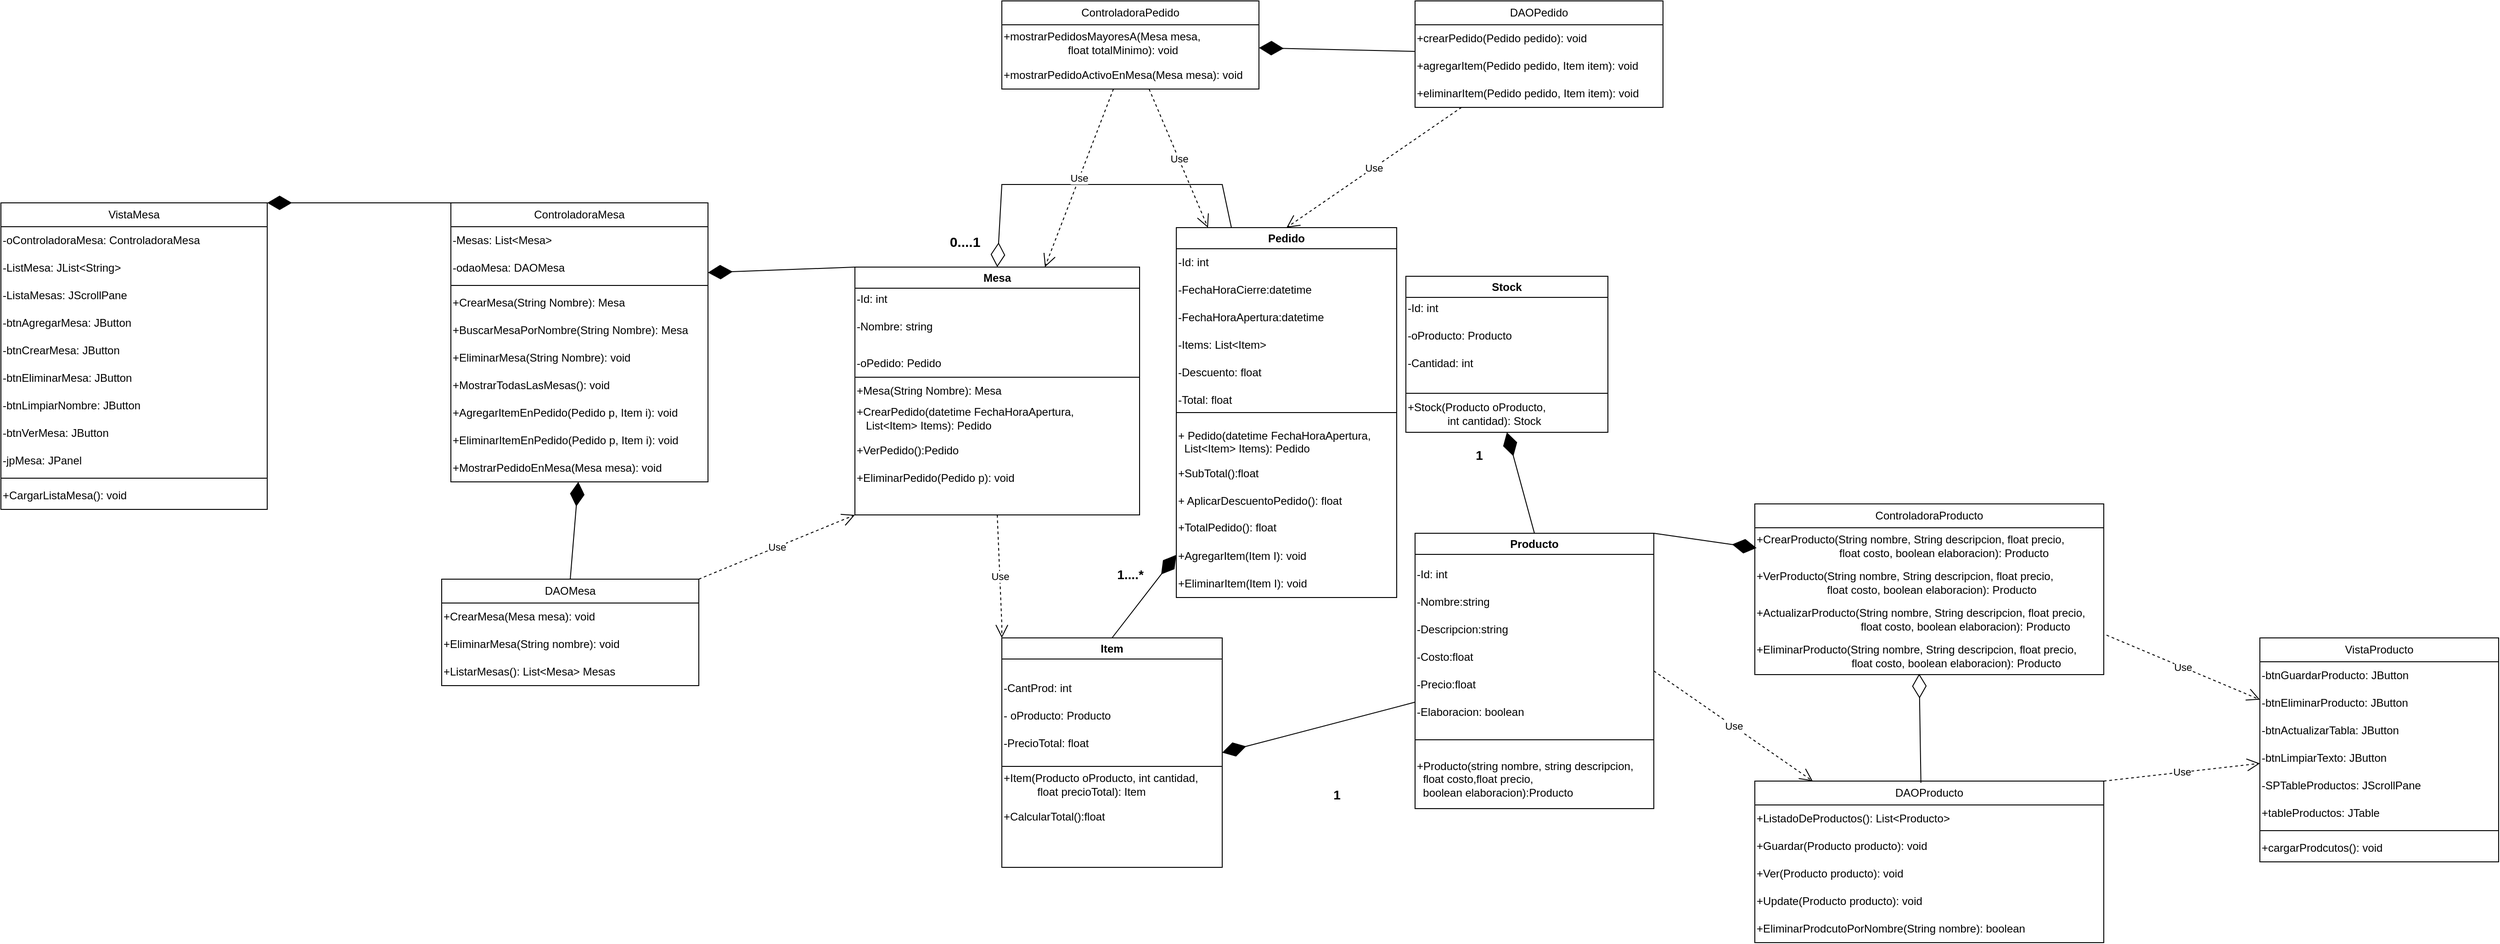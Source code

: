 <mxfile version="21.2.1" type="device">
  <diagram name="Página-1" id="ctV1LAYlhdu0PN3EPtzc">
    <mxGraphModel dx="2663" dy="598" grid="1" gridSize="10" guides="1" tooltips="1" connect="1" arrows="1" fold="1" page="1" pageScale="1" pageWidth="827" pageHeight="1169" math="0" shadow="0">
      <root>
        <mxCell id="0" />
        <mxCell id="1" parent="0" />
        <mxCell id="oHOC3U8sP_fkU0c64HHa-3" value="Mesa" style="swimlane;whiteSpace=wrap;html=1;" parent="1" vertex="1">
          <mxGeometry y="330" width="310" height="270" as="geometry" />
        </mxCell>
        <mxCell id="oHOC3U8sP_fkU0c64HHa-4" value="-Id: int" style="text;html=1;align=left;verticalAlign=middle;resizable=0;points=[];autosize=1;strokeColor=none;fillColor=none;" parent="oHOC3U8sP_fkU0c64HHa-3" vertex="1">
          <mxGeometry y="20" width="60" height="30" as="geometry" />
        </mxCell>
        <mxCell id="oHOC3U8sP_fkU0c64HHa-5" value="-oPedido: Pedido" style="text;html=1;align=left;verticalAlign=middle;resizable=0;points=[];autosize=1;strokeColor=none;fillColor=none;" parent="oHOC3U8sP_fkU0c64HHa-3" vertex="1">
          <mxGeometry y="90" width="120" height="30" as="geometry" />
        </mxCell>
        <mxCell id="oHOC3U8sP_fkU0c64HHa-7" value="+Mesa(String Nombre): Mesa" style="text;html=1;align=left;verticalAlign=middle;resizable=0;points=[];autosize=1;strokeColor=none;fillColor=none;" parent="oHOC3U8sP_fkU0c64HHa-3" vertex="1">
          <mxGeometry y="120" width="180" height="30" as="geometry" />
        </mxCell>
        <mxCell id="oHOC3U8sP_fkU0c64HHa-8" value="+VerPedido():Pedido" style="text;html=1;align=left;verticalAlign=middle;resizable=0;points=[];autosize=1;strokeColor=none;fillColor=none;" parent="oHOC3U8sP_fkU0c64HHa-3" vertex="1">
          <mxGeometry y="185" width="130" height="30" as="geometry" />
        </mxCell>
        <mxCell id="oHOC3U8sP_fkU0c64HHa-9" value="+EliminarPedido(Pedido p): void" style="text;html=1;align=left;verticalAlign=middle;resizable=0;points=[];autosize=1;strokeColor=none;fillColor=none;" parent="oHOC3U8sP_fkU0c64HHa-3" vertex="1">
          <mxGeometry y="215" width="200" height="30" as="geometry" />
        </mxCell>
        <mxCell id="oHOC3U8sP_fkU0c64HHa-6" value="" style="endArrow=none;html=1;rounded=0;" parent="oHOC3U8sP_fkU0c64HHa-3" edge="1">
          <mxGeometry width="50" height="50" relative="1" as="geometry">
            <mxPoint y="120" as="sourcePoint" />
            <mxPoint x="310" y="120" as="targetPoint" />
            <Array as="points">
              <mxPoint x="150" y="120" />
            </Array>
          </mxGeometry>
        </mxCell>
        <mxCell id="FvZ6tHAK_thW9XNJpyiw-1" value="-Nombre: string" style="text;html=1;align=left;verticalAlign=middle;resizable=0;points=[];autosize=1;strokeColor=none;fillColor=none;" parent="oHOC3U8sP_fkU0c64HHa-3" vertex="1">
          <mxGeometry y="50" width="110" height="30" as="geometry" />
        </mxCell>
        <mxCell id="4Y3CDv_m1vFDsEvj_Gw7-3" value="+CrearPedido(datetime FechaHoraApertura, &lt;br&gt;&lt;span style=&quot;white-space: pre;&quot;&gt; &lt;/span&gt;&lt;span style=&quot;white-space: pre;&quot;&gt; &lt;/span&gt;&lt;span style=&quot;white-space: pre;&quot;&gt; &lt;/span&gt;List&amp;lt;Item&amp;gt; Items): Pedido" style="text;html=1;align=left;verticalAlign=middle;resizable=0;points=[];autosize=1;strokeColor=none;fillColor=none;" parent="oHOC3U8sP_fkU0c64HHa-3" vertex="1">
          <mxGeometry y="145" width="260" height="40" as="geometry" />
        </mxCell>
        <mxCell id="oHOC3U8sP_fkU0c64HHa-11" value="Producto" style="swimlane;whiteSpace=wrap;html=1;verticalAlign=middle;" parent="1" vertex="1">
          <mxGeometry x="610" y="620" width="260" height="300" as="geometry" />
        </mxCell>
        <mxCell id="oHOC3U8sP_fkU0c64HHa-14" value="-Descripcion:string" style="text;html=1;align=left;verticalAlign=middle;resizable=0;points=[];autosize=1;strokeColor=none;fillColor=none;" parent="oHOC3U8sP_fkU0c64HHa-11" vertex="1">
          <mxGeometry y="90" width="120" height="30" as="geometry" />
        </mxCell>
        <mxCell id="oHOC3U8sP_fkU0c64HHa-15" value="-Costo:float" style="text;html=1;align=left;verticalAlign=middle;resizable=0;points=[];autosize=1;strokeColor=none;fillColor=none;" parent="oHOC3U8sP_fkU0c64HHa-11" vertex="1">
          <mxGeometry y="120" width="80" height="30" as="geometry" />
        </mxCell>
        <mxCell id="oHOC3U8sP_fkU0c64HHa-16" value="-Nombre:string" style="text;html=1;align=left;verticalAlign=middle;resizable=0;points=[];autosize=1;strokeColor=none;fillColor=none;" parent="oHOC3U8sP_fkU0c64HHa-11" vertex="1">
          <mxGeometry y="60" width="100" height="30" as="geometry" />
        </mxCell>
        <mxCell id="_PABGASE2RN9hqW6q4yv-1" value="-Id: int" style="text;html=1;align=left;verticalAlign=middle;resizable=0;points=[];autosize=1;strokeColor=none;fillColor=none;" parent="oHOC3U8sP_fkU0c64HHa-11" vertex="1">
          <mxGeometry y="30" width="60" height="30" as="geometry" />
        </mxCell>
        <mxCell id="LYaol5UPSi1GPMjdsya9-4" value="&lt;span style=&quot;&quot;&gt;-Precio:float&lt;/span&gt;" style="text;html=1;align=left;verticalAlign=middle;resizable=0;points=[];autosize=1;strokeColor=none;fillColor=none;" parent="oHOC3U8sP_fkU0c64HHa-11" vertex="1">
          <mxGeometry y="150" width="90" height="30" as="geometry" />
        </mxCell>
        <mxCell id="4Y3CDv_m1vFDsEvj_Gw7-6" value="+Producto(string nombre, string descripcion, &lt;br&gt;&lt;span style=&quot;white-space: pre;&quot;&gt; &lt;/span&gt;&lt;span style=&quot;white-space: pre;&quot;&gt; &lt;/span&gt;float costo,float precio, &lt;br&gt;&amp;nbsp; boolean elaboracion):Producto" style="text;html=1;align=left;verticalAlign=top;resizable=0;points=[];autosize=1;strokeColor=none;fillColor=none;" parent="oHOC3U8sP_fkU0c64HHa-11" vertex="1">
          <mxGeometry y="240" width="260" height="60" as="geometry" />
        </mxCell>
        <mxCell id="2_CiGt6fjQhqevDYTQbK-2" value="&lt;div style=&quot;&quot;&gt;&lt;span style=&quot;background-color: initial;&quot;&gt;-Elaboracion: boolean&lt;/span&gt;&lt;/div&gt;" style="text;html=1;align=left;verticalAlign=middle;resizable=0;points=[];autosize=1;strokeColor=none;fillColor=none;" parent="oHOC3U8sP_fkU0c64HHa-11" vertex="1">
          <mxGeometry y="180" width="140" height="30" as="geometry" />
        </mxCell>
        <mxCell id="oHOC3U8sP_fkU0c64HHa-17" value="Pedido" style="swimlane;whiteSpace=wrap;html=1;" parent="1" vertex="1">
          <mxGeometry x="350" y="287" width="240" height="403" as="geometry" />
        </mxCell>
        <mxCell id="_PABGASE2RN9hqW6q4yv-2" value="-Id: int" style="text;html=1;align=left;verticalAlign=middle;resizable=0;points=[];autosize=1;strokeColor=none;fillColor=none;" parent="oHOC3U8sP_fkU0c64HHa-17" vertex="1">
          <mxGeometry y="23" width="60" height="30" as="geometry" />
        </mxCell>
        <mxCell id="LYaol5UPSi1GPMjdsya9-3" value="-FechaHoraApertura:datetime" style="text;html=1;align=left;verticalAlign=middle;resizable=0;points=[];autosize=1;strokeColor=none;fillColor=none;" parent="oHOC3U8sP_fkU0c64HHa-17" vertex="1">
          <mxGeometry y="83" width="180" height="30" as="geometry" />
        </mxCell>
        <mxCell id="LYaol5UPSi1GPMjdsya9-1" value="-Items: List&amp;lt;Item&amp;gt;" style="text;html=1;align=left;verticalAlign=middle;resizable=0;points=[];autosize=1;strokeColor=none;fillColor=none;" parent="oHOC3U8sP_fkU0c64HHa-17" vertex="1">
          <mxGeometry y="113" width="120" height="30" as="geometry" />
        </mxCell>
        <mxCell id="LYaol5UPSi1GPMjdsya9-2" value="-FechaHoraCierre:datetime" style="text;html=1;align=left;verticalAlign=middle;resizable=0;points=[];autosize=1;strokeColor=none;fillColor=none;" parent="oHOC3U8sP_fkU0c64HHa-17" vertex="1">
          <mxGeometry y="53" width="170" height="30" as="geometry" />
        </mxCell>
        <mxCell id="HqcyrPUHrJbBFAdNSH51-3" value="+ Pedido(datetime FechaHoraApertura, &lt;br&gt;&lt;span style=&quot;white-space: pre;&quot;&gt; &lt;/span&gt;&lt;span style=&quot;white-space: pre;&quot;&gt; &lt;/span&gt;List&amp;lt;Item&amp;gt; Items): Pedido" style="text;html=1;align=left;verticalAlign=top;resizable=0;points=[];autosize=1;strokeColor=none;fillColor=none;fontSize=12;" parent="oHOC3U8sP_fkU0c64HHa-17" vertex="1">
          <mxGeometry y="213" width="230" height="40" as="geometry" />
        </mxCell>
        <mxCell id="Pw-9JXFJJcMBxFDy0IEr-1" value="-Descuento: float" style="text;html=1;align=left;verticalAlign=middle;resizable=0;points=[];autosize=1;strokeColor=none;fillColor=none;" parent="oHOC3U8sP_fkU0c64HHa-17" vertex="1">
          <mxGeometry y="143" width="110" height="30" as="geometry" />
        </mxCell>
        <mxCell id="4Y3CDv_m1vFDsEvj_Gw7-4" value="+TotalPedido(): float" style="text;html=1;align=left;verticalAlign=top;resizable=0;points=[];autosize=1;strokeColor=none;fillColor=none;" parent="oHOC3U8sP_fkU0c64HHa-17" vertex="1">
          <mxGeometry y="313" width="130" height="30" as="geometry" />
        </mxCell>
        <mxCell id="ij5hbpOEbosP60ZIspyZ-2" value="+SubTotal():float" style="text;html=1;align=left;verticalAlign=middle;resizable=0;points=[];autosize=1;strokeColor=none;fillColor=none;" vertex="1" parent="oHOC3U8sP_fkU0c64HHa-17">
          <mxGeometry y="253" width="110" height="30" as="geometry" />
        </mxCell>
        <mxCell id="ij5hbpOEbosP60ZIspyZ-3" value="+ AplicarDescuentoPedido(): float" style="text;html=1;align=left;verticalAlign=middle;resizable=0;points=[];autosize=1;strokeColor=none;fillColor=none;" vertex="1" parent="oHOC3U8sP_fkU0c64HHa-17">
          <mxGeometry y="282.5" width="200" height="30" as="geometry" />
        </mxCell>
        <mxCell id="ij5hbpOEbosP60ZIspyZ-4" value="+AgregarItem(Item I): void" style="text;html=1;align=left;verticalAlign=middle;resizable=0;points=[];autosize=1;strokeColor=none;fillColor=none;" vertex="1" parent="oHOC3U8sP_fkU0c64HHa-17">
          <mxGeometry y="343" width="160" height="30" as="geometry" />
        </mxCell>
        <mxCell id="ij5hbpOEbosP60ZIspyZ-5" value="+EliminarItem(Item I): void" style="text;html=1;align=left;verticalAlign=middle;resizable=0;points=[];autosize=1;strokeColor=none;fillColor=none;" vertex="1" parent="oHOC3U8sP_fkU0c64HHa-17">
          <mxGeometry y="373" width="160" height="30" as="geometry" />
        </mxCell>
        <mxCell id="ij5hbpOEbosP60ZIspyZ-23" value="-Total: float" style="text;html=1;align=left;verticalAlign=middle;resizable=0;points=[];autosize=1;strokeColor=none;fillColor=none;" vertex="1" parent="oHOC3U8sP_fkU0c64HHa-17">
          <mxGeometry y="173" width="80" height="30" as="geometry" />
        </mxCell>
        <mxCell id="oHOC3U8sP_fkU0c64HHa-22" value="Item" style="swimlane;whiteSpace=wrap;html=1;" parent="1" vertex="1">
          <mxGeometry x="160" y="734" width="240" height="250" as="geometry" />
        </mxCell>
        <mxCell id="oHOC3U8sP_fkU0c64HHa-23" value="-CantProd: int" style="text;html=1;align=left;verticalAlign=middle;resizable=0;points=[];autosize=1;strokeColor=none;fillColor=none;" parent="oHOC3U8sP_fkU0c64HHa-22" vertex="1">
          <mxGeometry y="40" width="100" height="30" as="geometry" />
        </mxCell>
        <mxCell id="CjFrfMzpDhLYkTtsZXYT-4" value="- oProducto: Producto" style="text;html=1;align=left;verticalAlign=middle;resizable=0;points=[];autosize=1;strokeColor=none;fillColor=none;" parent="oHOC3U8sP_fkU0c64HHa-22" vertex="1">
          <mxGeometry y="70" width="140" height="30" as="geometry" />
        </mxCell>
        <mxCell id="5GkfRn2mjFqrJ6OnAtMZ-6" value="-PrecioTotal: float" style="text;html=1;align=left;verticalAlign=middle;resizable=0;points=[];autosize=1;strokeColor=none;fillColor=none;" parent="oHOC3U8sP_fkU0c64HHa-22" vertex="1">
          <mxGeometry y="100" width="120" height="30" as="geometry" />
        </mxCell>
        <mxCell id="q3gMhQuaR9Cj_d_Av8YK-5" value="+CalcularTotal():float" style="text;html=1;align=left;verticalAlign=middle;resizable=0;points=[];autosize=1;strokeColor=none;fillColor=none;" parent="oHOC3U8sP_fkU0c64HHa-22" vertex="1">
          <mxGeometry y="180" width="130" height="30" as="geometry" />
        </mxCell>
        <mxCell id="q3gMhQuaR9Cj_d_Av8YK-4" value="" style="endArrow=none;html=1;rounded=0;" parent="oHOC3U8sP_fkU0c64HHa-22" edge="1">
          <mxGeometry width="50" height="50" relative="1" as="geometry">
            <mxPoint y="140" as="sourcePoint" />
            <mxPoint x="240" y="140" as="targetPoint" />
          </mxGeometry>
        </mxCell>
        <mxCell id="CYNIWQkQmnMh4SB6NplH-1" value="+Item(Producto oProducto, int cantidad, &lt;br&gt;&amp;nbsp; &amp;nbsp; &amp;nbsp; &amp;nbsp; &amp;nbsp; &amp;nbsp;float precioTotal): Item" style="text;html=1;align=left;verticalAlign=middle;resizable=0;points=[];autosize=1;strokeColor=none;fillColor=none;" parent="oHOC3U8sP_fkU0c64HHa-22" vertex="1">
          <mxGeometry y="140" width="240" height="40" as="geometry" />
        </mxCell>
        <mxCell id="oHOC3U8sP_fkU0c64HHa-26" value="" style="endArrow=diamondThin;endFill=1;endSize=24;html=1;rounded=0;entryX=1;entryY=0.5;entryDx=0;entryDy=0;" parent="1" source="oHOC3U8sP_fkU0c64HHa-11" target="oHOC3U8sP_fkU0c64HHa-22" edge="1">
          <mxGeometry width="160" relative="1" as="geometry">
            <mxPoint x="590" y="880" as="sourcePoint" />
            <mxPoint x="640" y="750" as="targetPoint" />
            <Array as="points" />
          </mxGeometry>
        </mxCell>
        <mxCell id="oHOC3U8sP_fkU0c64HHa-27" value="" style="endArrow=diamondThin;endFill=1;endSize=24;html=1;rounded=0;exitX=0.5;exitY=0;exitDx=0;exitDy=0;" parent="1" source="oHOC3U8sP_fkU0c64HHa-22" target="oHOC3U8sP_fkU0c64HHa-17" edge="1">
          <mxGeometry width="160" relative="1" as="geometry">
            <mxPoint x="340" y="610" as="sourcePoint" />
            <mxPoint x="470" y="630" as="targetPoint" />
          </mxGeometry>
        </mxCell>
        <mxCell id="CjFrfMzpDhLYkTtsZXYT-5" value="1....*" style="text;html=1;strokeColor=none;fillColor=none;align=center;verticalAlign=middle;whiteSpace=wrap;rounded=0;fontStyle=1;fontSize=14;" parent="1" vertex="1">
          <mxGeometry x="270" y="650" width="60" height="30" as="geometry" />
        </mxCell>
        <mxCell id="CjFrfMzpDhLYkTtsZXYT-6" value="&lt;b&gt;&lt;font style=&quot;font-size: 14px;&quot;&gt;1&lt;/font&gt;&lt;/b&gt;" style="text;html=1;strokeColor=none;fillColor=none;align=center;verticalAlign=middle;whiteSpace=wrap;rounded=0;" parent="1" vertex="1">
          <mxGeometry x="510" y="890" width="30" height="30" as="geometry" />
        </mxCell>
        <mxCell id="CjFrfMzpDhLYkTtsZXYT-7" value="&lt;font size=&quot;1&quot;&gt;&lt;b style=&quot;font-size: 15px;&quot;&gt;0....1&lt;/b&gt;&lt;/font&gt;" style="text;html=1;strokeColor=none;fillColor=none;align=center;verticalAlign=middle;whiteSpace=wrap;rounded=0;" parent="1" vertex="1">
          <mxGeometry x="90" y="287" width="60" height="30" as="geometry" />
        </mxCell>
        <mxCell id="oE-7fO8j5I8riuiFE3s_-2" value="" style="endArrow=diamondThin;endFill=0;endSize=24;html=1;rounded=0;exitX=0.25;exitY=0;exitDx=0;exitDy=0;entryX=0.5;entryY=0;entryDx=0;entryDy=0;" parent="1" source="oHOC3U8sP_fkU0c64HHa-17" target="oHOC3U8sP_fkU0c64HHa-3" edge="1">
          <mxGeometry width="160" relative="1" as="geometry">
            <mxPoint x="40" y="280" as="sourcePoint" />
            <mxPoint x="200" y="280" as="targetPoint" />
            <Array as="points">
              <mxPoint x="400" y="240" />
              <mxPoint x="350" y="240" />
              <mxPoint x="160" y="240" />
            </Array>
          </mxGeometry>
        </mxCell>
        <mxCell id="HqcyrPUHrJbBFAdNSH51-4" style="edgeStyle=none;curved=1;rounded=0;orthogonalLoop=1;jettySize=auto;html=1;exitX=0.5;exitY=1;exitDx=0;exitDy=0;fontSize=12;startSize=8;endSize=8;" parent="1" source="CjFrfMzpDhLYkTtsZXYT-5" target="CjFrfMzpDhLYkTtsZXYT-5" edge="1">
          <mxGeometry relative="1" as="geometry" />
        </mxCell>
        <mxCell id="5GkfRn2mjFqrJ6OnAtMZ-1" value="Stock" style="swimlane;whiteSpace=wrap;html=1;" parent="1" vertex="1">
          <mxGeometry x="600" y="340" width="220" height="170" as="geometry" />
        </mxCell>
        <mxCell id="5GkfRn2mjFqrJ6OnAtMZ-2" value="-oProducto: Producto" style="text;html=1;align=left;verticalAlign=middle;resizable=0;points=[];autosize=1;strokeColor=none;fillColor=none;" parent="5GkfRn2mjFqrJ6OnAtMZ-1" vertex="1">
          <mxGeometry y="50" width="140" height="30" as="geometry" />
        </mxCell>
        <mxCell id="5GkfRn2mjFqrJ6OnAtMZ-7" value="-Id: int" style="text;html=1;align=left;verticalAlign=middle;resizable=0;points=[];autosize=1;strokeColor=none;fillColor=none;" parent="5GkfRn2mjFqrJ6OnAtMZ-1" vertex="1">
          <mxGeometry y="20" width="60" height="30" as="geometry" />
        </mxCell>
        <mxCell id="4Y3CDv_m1vFDsEvj_Gw7-1" value="-Cantidad: int" style="text;html=1;align=left;verticalAlign=middle;resizable=0;points=[];autosize=1;strokeColor=none;fillColor=none;" parent="5GkfRn2mjFqrJ6OnAtMZ-1" vertex="1">
          <mxGeometry y="80" width="90" height="30" as="geometry" />
        </mxCell>
        <mxCell id="q3gMhQuaR9Cj_d_Av8YK-8" value="+Stock(Producto oProducto, &lt;br&gt;&amp;nbsp; &amp;nbsp; &amp;nbsp; &amp;nbsp; &amp;nbsp; &amp;nbsp; &amp;nbsp;int cantidad): Stock" style="text;html=1;align=left;verticalAlign=middle;resizable=0;points=[];autosize=1;strokeColor=none;fillColor=none;" parent="5GkfRn2mjFqrJ6OnAtMZ-1" vertex="1">
          <mxGeometry y="130" width="170" height="40" as="geometry" />
        </mxCell>
        <mxCell id="5GkfRn2mjFqrJ6OnAtMZ-3" value="" style="endArrow=diamondThin;endFill=1;endSize=24;html=1;rounded=0;exitX=0.5;exitY=0;exitDx=0;exitDy=0;entryX=0.5;entryY=1;entryDx=0;entryDy=0;" parent="1" source="oHOC3U8sP_fkU0c64HHa-11" target="5GkfRn2mjFqrJ6OnAtMZ-1" edge="1">
          <mxGeometry width="160" relative="1" as="geometry">
            <mxPoint x="691" y="459" as="sourcePoint" />
            <mxPoint x="690" y="360" as="targetPoint" />
          </mxGeometry>
        </mxCell>
        <mxCell id="5GkfRn2mjFqrJ6OnAtMZ-4" value="1" style="text;html=1;strokeColor=none;fillColor=none;align=center;verticalAlign=middle;whiteSpace=wrap;rounded=0;fontStyle=1;fontSize=14;" parent="1" vertex="1">
          <mxGeometry x="650" y="520" width="60" height="30" as="geometry" />
        </mxCell>
        <mxCell id="q3gMhQuaR9Cj_d_Av8YK-6" value="Use" style="endArrow=open;endSize=12;dashed=1;html=1;rounded=0;exitX=0.5;exitY=1;exitDx=0;exitDy=0;entryX=0;entryY=0;entryDx=0;entryDy=0;" parent="1" source="oHOC3U8sP_fkU0c64HHa-3" target="oHOC3U8sP_fkU0c64HHa-22" edge="1">
          <mxGeometry width="160" relative="1" as="geometry">
            <mxPoint x="120" y="770" as="sourcePoint" />
            <mxPoint x="370" y="720" as="targetPoint" />
            <Array as="points">
              <mxPoint x="160" y="720" />
            </Array>
          </mxGeometry>
        </mxCell>
        <mxCell id="q3gMhQuaR9Cj_d_Av8YK-7" value="" style="endArrow=none;html=1;rounded=0;entryX=1;entryY=0.75;entryDx=0;entryDy=0;exitX=0;exitY=0.75;exitDx=0;exitDy=0;" parent="1" source="5GkfRn2mjFqrJ6OnAtMZ-1" target="5GkfRn2mjFqrJ6OnAtMZ-1" edge="1">
          <mxGeometry width="50" height="50" relative="1" as="geometry">
            <mxPoint x="780" y="350" as="sourcePoint" />
            <mxPoint x="1030" y="350" as="targetPoint" />
          </mxGeometry>
        </mxCell>
        <mxCell id="oHOC3U8sP_fkU0c64HHa-19" value="" style="endArrow=none;html=1;rounded=0;exitX=0;exitY=0.5;exitDx=0;exitDy=0;entryX=1;entryY=0.5;entryDx=0;entryDy=0;" parent="1" edge="1" target="oHOC3U8sP_fkU0c64HHa-17" source="oHOC3U8sP_fkU0c64HHa-17">
          <mxGeometry width="50" height="50" relative="1" as="geometry">
            <mxPoint x="350" y="470" as="sourcePoint" />
            <mxPoint x="590" y="470" as="targetPoint" />
          </mxGeometry>
        </mxCell>
        <mxCell id="4Y3CDv_m1vFDsEvj_Gw7-5" value="" style="endArrow=none;html=1;rounded=0;exitX=0;exitY=0.75;exitDx=0;exitDy=0;entryX=1;entryY=0.75;entryDx=0;entryDy=0;" parent="1" source="oHOC3U8sP_fkU0c64HHa-11" target="oHOC3U8sP_fkU0c64HHa-11" edge="1">
          <mxGeometry width="50" height="50" relative="1" as="geometry">
            <mxPoint x="580" y="820" as="sourcePoint" />
            <mxPoint x="810" y="802" as="targetPoint" />
          </mxGeometry>
        </mxCell>
        <mxCell id="CYNIWQkQmnMh4SB6NplH-3" value="ControladoraProducto" style="swimlane;fontStyle=0;childLayout=stackLayout;horizontal=1;startSize=26;fillColor=none;horizontalStack=0;resizeParent=1;resizeParentMax=0;resizeLast=0;collapsible=1;marginBottom=0;whiteSpace=wrap;html=1;" parent="1" vertex="1">
          <mxGeometry x="980" y="588" width="380" height="186" as="geometry">
            <mxRectangle x="1040" y="555" width="160" height="30" as="alternateBounds" />
          </mxGeometry>
        </mxCell>
        <mxCell id="CYNIWQkQmnMh4SB6NplH-7" value="+CrearProducto(String nombre, String descripcion, float precio, &lt;br&gt;&amp;nbsp; &amp;nbsp; &amp;nbsp; &amp;nbsp; &amp;nbsp; &amp;nbsp; &amp;nbsp; &amp;nbsp; &amp;nbsp; &amp;nbsp; &amp;nbsp; &amp;nbsp; &amp;nbsp; &amp;nbsp;float costo, boolean elaboracion): Producto" style="text;html=1;align=left;verticalAlign=middle;resizable=0;points=[];autosize=1;strokeColor=none;fillColor=none;" parent="CYNIWQkQmnMh4SB6NplH-3" vertex="1">
          <mxGeometry y="26" width="380" height="40" as="geometry" />
        </mxCell>
        <mxCell id="CYNIWQkQmnMh4SB6NplH-12" value="+VerProducto(String nombre, String descripcion, float precio, &lt;br&gt;&amp;nbsp; &amp;nbsp; &amp;nbsp; &amp;nbsp; &amp;nbsp; &amp;nbsp; &amp;nbsp; &amp;nbsp; &amp;nbsp; &amp;nbsp; &amp;nbsp; &amp;nbsp;float costo, boolean elaboracion): Producto" style="text;html=1;align=left;verticalAlign=middle;resizable=0;points=[];autosize=1;strokeColor=none;fillColor=none;" parent="CYNIWQkQmnMh4SB6NplH-3" vertex="1">
          <mxGeometry y="66" width="380" height="40" as="geometry" />
        </mxCell>
        <mxCell id="CYNIWQkQmnMh4SB6NplH-13" value="+ActualizarProducto(String nombre, String descripcion, float precio, &lt;br&gt;&amp;nbsp; &amp;nbsp; &amp;nbsp; &amp;nbsp; &amp;nbsp; &amp;nbsp; &amp;nbsp; &amp;nbsp; &amp;nbsp; &amp;nbsp; &amp;nbsp; &amp;nbsp; &amp;nbsp; &amp;nbsp; &amp;nbsp; &amp;nbsp; &amp;nbsp; float costo, boolean elaboracion): Producto" style="text;html=1;align=left;verticalAlign=middle;resizable=0;points=[];autosize=1;strokeColor=none;fillColor=none;" parent="CYNIWQkQmnMh4SB6NplH-3" vertex="1">
          <mxGeometry y="106" width="380" height="40" as="geometry" />
        </mxCell>
        <mxCell id="CYNIWQkQmnMh4SB6NplH-8" value="+EliminarProducto(String nombre, String descripcion, float precio, &lt;br&gt;&amp;nbsp; &amp;nbsp; &amp;nbsp; &amp;nbsp; &amp;nbsp; &amp;nbsp; &amp;nbsp; &amp;nbsp; &amp;nbsp; &amp;nbsp; &amp;nbsp; &amp;nbsp; &amp;nbsp; &amp;nbsp; &amp;nbsp; &amp;nbsp;float costo, boolean elaboracion): Producto" style="text;html=1;align=left;verticalAlign=middle;resizable=0;points=[];autosize=1;strokeColor=none;fillColor=none;" parent="CYNIWQkQmnMh4SB6NplH-3" vertex="1">
          <mxGeometry y="146" width="380" height="40" as="geometry" />
        </mxCell>
        <mxCell id="CYNIWQkQmnMh4SB6NplH-14" value="Use" style="endArrow=open;endSize=12;dashed=1;html=1;rounded=0;exitX=1;exitY=0.5;exitDx=0;exitDy=0;" parent="1" source="oHOC3U8sP_fkU0c64HHa-11" target="CYNIWQkQmnMh4SB6NplH-15" edge="1">
          <mxGeometry width="160" relative="1" as="geometry">
            <mxPoint x="900" y="840" as="sourcePoint" />
            <mxPoint x="920" y="840" as="targetPoint" />
          </mxGeometry>
        </mxCell>
        <mxCell id="CYNIWQkQmnMh4SB6NplH-15" value="DAOProducto" style="swimlane;fontStyle=0;childLayout=stackLayout;horizontal=1;startSize=26;fillColor=none;horizontalStack=0;resizeParent=1;resizeParentMax=0;resizeLast=0;collapsible=1;marginBottom=0;whiteSpace=wrap;html=1;" parent="1" vertex="1">
          <mxGeometry x="980" y="890" width="380" height="176" as="geometry" />
        </mxCell>
        <mxCell id="CYNIWQkQmnMh4SB6NplH-23" value="+ListadoDeProductos(): List&amp;lt;Producto&amp;gt;" style="text;html=1;align=left;verticalAlign=middle;resizable=0;points=[];autosize=1;strokeColor=none;fillColor=none;" parent="CYNIWQkQmnMh4SB6NplH-15" vertex="1">
          <mxGeometry y="26" width="380" height="30" as="geometry" />
        </mxCell>
        <mxCell id="CYNIWQkQmnMh4SB6NplH-22" value="+Guardar(Producto producto): void" style="text;html=1;align=left;verticalAlign=middle;resizable=0;points=[];autosize=1;strokeColor=none;fillColor=none;" parent="CYNIWQkQmnMh4SB6NplH-15" vertex="1">
          <mxGeometry y="56" width="380" height="30" as="geometry" />
        </mxCell>
        <mxCell id="CYNIWQkQmnMh4SB6NplH-21" value="+Ver(Producto producto): void" style="text;html=1;align=left;verticalAlign=middle;resizable=0;points=[];autosize=1;strokeColor=none;fillColor=none;" parent="CYNIWQkQmnMh4SB6NplH-15" vertex="1">
          <mxGeometry y="86" width="380" height="30" as="geometry" />
        </mxCell>
        <mxCell id="CYNIWQkQmnMh4SB6NplH-20" value="+Update(Producto producto): void" style="text;html=1;align=left;verticalAlign=middle;resizable=0;points=[];autosize=1;strokeColor=none;fillColor=none;" parent="CYNIWQkQmnMh4SB6NplH-15" vertex="1">
          <mxGeometry y="116" width="380" height="30" as="geometry" />
        </mxCell>
        <mxCell id="CYNIWQkQmnMh4SB6NplH-19" value="+EliminarProdcutoPorNombre(String nombre): boolean" style="text;html=1;align=left;verticalAlign=middle;resizable=0;points=[];autosize=1;strokeColor=none;fillColor=none;" parent="CYNIWQkQmnMh4SB6NplH-15" vertex="1">
          <mxGeometry y="146" width="380" height="30" as="geometry" />
        </mxCell>
        <mxCell id="CYNIWQkQmnMh4SB6NplH-24" value="" style="endArrow=diamondThin;endFill=0;endSize=24;html=1;rounded=0;entryX=0.471;entryY=0.975;entryDx=0;entryDy=0;entryPerimeter=0;exitX=0.476;exitY=0.011;exitDx=0;exitDy=0;exitPerimeter=0;" parent="1" source="CYNIWQkQmnMh4SB6NplH-15" target="CYNIWQkQmnMh4SB6NplH-8" edge="1">
          <mxGeometry width="160" relative="1" as="geometry">
            <mxPoint x="1020" y="820" as="sourcePoint" />
            <mxPoint x="1180" y="820" as="targetPoint" />
          </mxGeometry>
        </mxCell>
        <mxCell id="CYNIWQkQmnMh4SB6NplH-25" value="Use" style="endArrow=open;endSize=12;dashed=1;html=1;rounded=0;exitX=1.008;exitY=-0.075;exitDx=0;exitDy=0;exitPerimeter=0;" parent="1" source="CYNIWQkQmnMh4SB6NplH-8" target="CYNIWQkQmnMh4SB6NplH-26" edge="1">
          <mxGeometry width="160" relative="1" as="geometry">
            <mxPoint x="1440" y="750" as="sourcePoint" />
            <mxPoint x="1560" y="820" as="targetPoint" />
            <Array as="points" />
          </mxGeometry>
        </mxCell>
        <mxCell id="CYNIWQkQmnMh4SB6NplH-26" value="VistaProducto" style="swimlane;fontStyle=0;childLayout=stackLayout;horizontal=1;startSize=26;fillColor=none;horizontalStack=0;resizeParent=1;resizeParentMax=0;resizeLast=0;collapsible=1;marginBottom=0;whiteSpace=wrap;html=1;" parent="1" vertex="1">
          <mxGeometry x="1530" y="734" width="260" height="244" as="geometry" />
        </mxCell>
        <mxCell id="CYNIWQkQmnMh4SB6NplH-36" value="-btnGuardarProducto: JButton" style="text;html=1;align=left;verticalAlign=middle;resizable=0;points=[];autosize=1;strokeColor=none;fillColor=none;" parent="CYNIWQkQmnMh4SB6NplH-26" vertex="1">
          <mxGeometry y="26" width="260" height="30" as="geometry" />
        </mxCell>
        <mxCell id="CYNIWQkQmnMh4SB6NplH-34" value="-btnEliminarProducto: JButton" style="text;html=1;align=left;verticalAlign=middle;resizable=0;points=[];autosize=1;strokeColor=none;fillColor=none;" parent="CYNIWQkQmnMh4SB6NplH-26" vertex="1">
          <mxGeometry y="56" width="260" height="30" as="geometry" />
        </mxCell>
        <mxCell id="CYNIWQkQmnMh4SB6NplH-33" value="-btnActualizarTabla: JButton" style="text;html=1;align=left;verticalAlign=middle;resizable=0;points=[];autosize=1;strokeColor=none;fillColor=none;" parent="CYNIWQkQmnMh4SB6NplH-26" vertex="1">
          <mxGeometry y="86" width="260" height="30" as="geometry" />
        </mxCell>
        <mxCell id="CYNIWQkQmnMh4SB6NplH-37" value="-btnLimpiarTexto: JButton" style="text;html=1;align=left;verticalAlign=middle;resizable=0;points=[];autosize=1;strokeColor=none;fillColor=none;" parent="CYNIWQkQmnMh4SB6NplH-26" vertex="1">
          <mxGeometry y="116" width="260" height="30" as="geometry" />
        </mxCell>
        <mxCell id="CYNIWQkQmnMh4SB6NplH-38" value="-SPTableProductos: JScrollPane" style="text;html=1;align=left;verticalAlign=middle;resizable=0;points=[];autosize=1;strokeColor=none;fillColor=none;" parent="CYNIWQkQmnMh4SB6NplH-26" vertex="1">
          <mxGeometry y="146" width="260" height="30" as="geometry" />
        </mxCell>
        <mxCell id="CYNIWQkQmnMh4SB6NplH-39" value="+tableProductos: JTable" style="text;html=1;align=left;verticalAlign=middle;resizable=0;points=[];autosize=1;strokeColor=none;fillColor=none;" parent="CYNIWQkQmnMh4SB6NplH-26" vertex="1">
          <mxGeometry y="176" width="260" height="30" as="geometry" />
        </mxCell>
        <mxCell id="CYNIWQkQmnMh4SB6NplH-41" value="" style="line;strokeWidth=1;fillColor=none;align=left;verticalAlign=middle;spacingTop=-1;spacingLeft=3;spacingRight=3;rotatable=0;labelPosition=right;points=[];portConstraint=eastwest;strokeColor=inherit;" parent="CYNIWQkQmnMh4SB6NplH-26" vertex="1">
          <mxGeometry y="206" width="260" height="8" as="geometry" />
        </mxCell>
        <mxCell id="CYNIWQkQmnMh4SB6NplH-40" value="+cargarProdcutos(): void" style="text;html=1;align=left;verticalAlign=middle;resizable=0;points=[];autosize=1;strokeColor=none;fillColor=none;" parent="CYNIWQkQmnMh4SB6NplH-26" vertex="1">
          <mxGeometry y="214" width="260" height="30" as="geometry" />
        </mxCell>
        <mxCell id="CYNIWQkQmnMh4SB6NplH-30" value="Use" style="endArrow=open;endSize=12;dashed=1;html=1;rounded=0;exitX=1;exitY=0;exitDx=0;exitDy=0;" parent="1" source="CYNIWQkQmnMh4SB6NplH-15" target="CYNIWQkQmnMh4SB6NplH-26" edge="1">
          <mxGeometry width="160" relative="1" as="geometry">
            <mxPoint x="1360" y="821" as="sourcePoint" />
            <mxPoint x="1580" y="845" as="targetPoint" />
            <Array as="points" />
          </mxGeometry>
        </mxCell>
        <mxCell id="CYNIWQkQmnMh4SB6NplH-32" value="&lt;div&gt;&lt;br&gt;&lt;/div&gt;&lt;div&gt;&lt;br&gt;&lt;/div&gt;&lt;div&gt;&lt;br&gt;&lt;/div&gt;&lt;div&gt;&lt;br&gt;&lt;/div&gt;&lt;div&gt;&lt;br&gt;&lt;/div&gt;&lt;div style=&quot;text-align: left;&quot;&gt;&lt;br&gt;&lt;/div&gt;" style="text;html=1;align=center;verticalAlign=middle;resizable=0;points=[];autosize=1;strokeColor=none;fillColor=none;" parent="1" vertex="1">
          <mxGeometry x="1740" y="966" width="20" height="100" as="geometry" />
        </mxCell>
        <mxCell id="IYfqnWC_g6lOOPnZCSYN-1" value="ControladoraMesa" style="swimlane;fontStyle=0;childLayout=stackLayout;horizontal=1;startSize=26;fillColor=none;horizontalStack=0;resizeParent=1;resizeParentMax=0;resizeLast=0;collapsible=1;marginBottom=0;whiteSpace=wrap;html=1;" parent="1" vertex="1">
          <mxGeometry x="-440" y="260" width="280" height="304" as="geometry" />
        </mxCell>
        <mxCell id="IYfqnWC_g6lOOPnZCSYN-6" value="-Mesas: List&amp;lt;Mesa&amp;gt;" style="text;html=1;align=left;verticalAlign=middle;resizable=0;points=[];autosize=1;strokeColor=none;fillColor=none;" parent="IYfqnWC_g6lOOPnZCSYN-1" vertex="1">
          <mxGeometry y="26" width="280" height="30" as="geometry" />
        </mxCell>
        <mxCell id="IYfqnWC_g6lOOPnZCSYN-7" value="-odaoMesa: DAOMesa" style="text;html=1;align=left;verticalAlign=middle;resizable=0;points=[];autosize=1;strokeColor=none;fillColor=none;" parent="IYfqnWC_g6lOOPnZCSYN-1" vertex="1">
          <mxGeometry y="56" width="280" height="30" as="geometry" />
        </mxCell>
        <mxCell id="IYfqnWC_g6lOOPnZCSYN-8" value="" style="line;strokeWidth=1;fillColor=none;align=left;verticalAlign=middle;spacingTop=-1;spacingLeft=3;spacingRight=3;rotatable=0;labelPosition=right;points=[];portConstraint=eastwest;strokeColor=inherit;" parent="IYfqnWC_g6lOOPnZCSYN-1" vertex="1">
          <mxGeometry y="86" width="280" height="8" as="geometry" />
        </mxCell>
        <mxCell id="IYfqnWC_g6lOOPnZCSYN-9" value="+CrearMesa(String Nombre): Mesa" style="text;html=1;align=left;verticalAlign=middle;resizable=0;points=[];autosize=1;strokeColor=none;fillColor=none;" parent="IYfqnWC_g6lOOPnZCSYN-1" vertex="1">
          <mxGeometry y="94" width="280" height="30" as="geometry" />
        </mxCell>
        <mxCell id="IYfqnWC_g6lOOPnZCSYN-13" value="+BuscarMesaPorNombre(String Nombre): Mesa" style="text;html=1;align=left;verticalAlign=middle;resizable=0;points=[];autosize=1;strokeColor=none;fillColor=none;" parent="IYfqnWC_g6lOOPnZCSYN-1" vertex="1">
          <mxGeometry y="124" width="280" height="30" as="geometry" />
        </mxCell>
        <mxCell id="IYfqnWC_g6lOOPnZCSYN-14" value="+EliminarMesa(String Nombre): void" style="text;html=1;align=left;verticalAlign=middle;resizable=0;points=[];autosize=1;strokeColor=none;fillColor=none;" parent="IYfqnWC_g6lOOPnZCSYN-1" vertex="1">
          <mxGeometry y="154" width="280" height="30" as="geometry" />
        </mxCell>
        <mxCell id="IYfqnWC_g6lOOPnZCSYN-15" value="+MostrarTodasLasMesas(): void" style="text;html=1;align=left;verticalAlign=middle;resizable=0;points=[];autosize=1;strokeColor=none;fillColor=none;" parent="IYfqnWC_g6lOOPnZCSYN-1" vertex="1">
          <mxGeometry y="184" width="280" height="30" as="geometry" />
        </mxCell>
        <mxCell id="IYfqnWC_g6lOOPnZCSYN-17" value="+AgregarItemEnPedido(Pedido p, Item i): void" style="text;html=1;align=left;verticalAlign=middle;resizable=0;points=[];autosize=1;strokeColor=none;fillColor=none;" parent="IYfqnWC_g6lOOPnZCSYN-1" vertex="1">
          <mxGeometry y="214" width="280" height="30" as="geometry" />
        </mxCell>
        <mxCell id="IYfqnWC_g6lOOPnZCSYN-18" value="+EliminarItemEnPedido(Pedido p, Item i): void" style="text;html=1;align=left;verticalAlign=middle;resizable=0;points=[];autosize=1;strokeColor=none;fillColor=none;" parent="IYfqnWC_g6lOOPnZCSYN-1" vertex="1">
          <mxGeometry y="244" width="280" height="30" as="geometry" />
        </mxCell>
        <mxCell id="IYfqnWC_g6lOOPnZCSYN-19" value="+MostrarPedidoEnMesa(Mesa mesa): void" style="text;html=1;align=left;verticalAlign=middle;resizable=0;points=[];autosize=1;strokeColor=none;fillColor=none;" parent="IYfqnWC_g6lOOPnZCSYN-1" vertex="1">
          <mxGeometry y="274" width="280" height="30" as="geometry" />
        </mxCell>
        <mxCell id="IYfqnWC_g6lOOPnZCSYN-10" value="" style="endArrow=diamondThin;endFill=1;endSize=24;html=1;rounded=0;entryX=0.005;entryY=0.55;entryDx=0;entryDy=0;exitX=1;exitY=0;exitDx=0;exitDy=0;entryPerimeter=0;" parent="1" source="oHOC3U8sP_fkU0c64HHa-11" target="CYNIWQkQmnMh4SB6NplH-7" edge="1">
          <mxGeometry width="160" relative="1" as="geometry">
            <mxPoint x="870" y="540" as="sourcePoint" />
            <mxPoint x="1030" y="540" as="targetPoint" />
          </mxGeometry>
        </mxCell>
        <mxCell id="IYfqnWC_g6lOOPnZCSYN-12" value="" style="endArrow=diamondThin;endFill=1;endSize=24;html=1;rounded=0;entryX=1;entryY=0.25;entryDx=0;entryDy=0;exitX=0;exitY=0;exitDx=0;exitDy=0;" parent="1" source="oHOC3U8sP_fkU0c64HHa-3" target="IYfqnWC_g6lOOPnZCSYN-1" edge="1">
          <mxGeometry width="160" relative="1" as="geometry">
            <mxPoint x="-260" y="490" as="sourcePoint" />
            <mxPoint x="-100" y="490" as="targetPoint" />
          </mxGeometry>
        </mxCell>
        <mxCell id="IYfqnWC_g6lOOPnZCSYN-20" value="Use" style="endArrow=open;endSize=12;dashed=1;html=1;rounded=0;exitX=1;exitY=0;exitDx=0;exitDy=0;entryX=0;entryY=1;entryDx=0;entryDy=0;" parent="1" source="IYfqnWC_g6lOOPnZCSYN-22" target="oHOC3U8sP_fkU0c64HHa-3" edge="1">
          <mxGeometry width="160" relative="1" as="geometry">
            <mxPoint x="-100" y="690" as="sourcePoint" />
            <mxPoint x="60" y="690" as="targetPoint" />
          </mxGeometry>
        </mxCell>
        <mxCell id="IYfqnWC_g6lOOPnZCSYN-22" value="DAOMesa" style="swimlane;fontStyle=0;childLayout=stackLayout;horizontal=1;startSize=26;fillColor=none;horizontalStack=0;resizeParent=1;resizeParentMax=0;resizeLast=0;collapsible=1;marginBottom=0;whiteSpace=wrap;html=1;" parent="1" vertex="1">
          <mxGeometry x="-450" y="670" width="280" height="116" as="geometry" />
        </mxCell>
        <mxCell id="IYfqnWC_g6lOOPnZCSYN-28" value="+CrearMesa(Mesa mesa): void" style="text;html=1;align=left;verticalAlign=middle;resizable=0;points=[];autosize=1;strokeColor=none;fillColor=none;" parent="IYfqnWC_g6lOOPnZCSYN-22" vertex="1">
          <mxGeometry y="26" width="280" height="30" as="geometry" />
        </mxCell>
        <mxCell id="IYfqnWC_g6lOOPnZCSYN-29" value="+EliminarMesa(String nombre): void" style="text;html=1;align=left;verticalAlign=middle;resizable=0;points=[];autosize=1;strokeColor=none;fillColor=none;" parent="IYfqnWC_g6lOOPnZCSYN-22" vertex="1">
          <mxGeometry y="56" width="280" height="30" as="geometry" />
        </mxCell>
        <mxCell id="IYfqnWC_g6lOOPnZCSYN-30" value="+ListarMesas(): List&amp;lt;Mesa&amp;gt; Mesas" style="text;html=1;align=left;verticalAlign=middle;resizable=0;points=[];autosize=1;strokeColor=none;fillColor=none;" parent="IYfqnWC_g6lOOPnZCSYN-22" vertex="1">
          <mxGeometry y="86" width="280" height="30" as="geometry" />
        </mxCell>
        <mxCell id="IYfqnWC_g6lOOPnZCSYN-31" value="" style="endArrow=diamondThin;endFill=1;endSize=24;html=1;rounded=0;entryX=1;entryY=0;entryDx=0;entryDy=0;exitX=0;exitY=0;exitDx=0;exitDy=0;" parent="1" source="IYfqnWC_g6lOOPnZCSYN-1" target="IYfqnWC_g6lOOPnZCSYN-32" edge="1">
          <mxGeometry width="160" relative="1" as="geometry">
            <mxPoint x="-500" y="300" as="sourcePoint" />
            <mxPoint x="-660" y="306" as="targetPoint" />
          </mxGeometry>
        </mxCell>
        <mxCell id="IYfqnWC_g6lOOPnZCSYN-32" value="VistaMesa" style="swimlane;fontStyle=0;childLayout=stackLayout;horizontal=1;startSize=26;fillColor=none;horizontalStack=0;resizeParent=1;resizeParentMax=0;resizeLast=0;collapsible=1;marginBottom=0;whiteSpace=wrap;html=1;" parent="1" vertex="1">
          <mxGeometry x="-930" y="260" width="290" height="334" as="geometry" />
        </mxCell>
        <mxCell id="IYfqnWC_g6lOOPnZCSYN-49" value="-oControladoraMesa: ControladoraMesa" style="text;html=1;align=left;verticalAlign=middle;resizable=0;points=[];autosize=1;strokeColor=none;fillColor=none;" parent="IYfqnWC_g6lOOPnZCSYN-32" vertex="1">
          <mxGeometry y="26" width="290" height="30" as="geometry" />
        </mxCell>
        <mxCell id="IYfqnWC_g6lOOPnZCSYN-38" value="-ListMesa: JList&amp;lt;String&amp;gt;" style="text;html=1;align=left;verticalAlign=middle;resizable=0;points=[];autosize=1;strokeColor=none;fillColor=none;" parent="IYfqnWC_g6lOOPnZCSYN-32" vertex="1">
          <mxGeometry y="56" width="290" height="30" as="geometry" />
        </mxCell>
        <mxCell id="IYfqnWC_g6lOOPnZCSYN-41" value="-ListaMesas: JScrollPane" style="text;html=1;align=left;verticalAlign=middle;resizable=0;points=[];autosize=1;strokeColor=none;fillColor=none;" parent="IYfqnWC_g6lOOPnZCSYN-32" vertex="1">
          <mxGeometry y="86" width="290" height="30" as="geometry" />
        </mxCell>
        <mxCell id="IYfqnWC_g6lOOPnZCSYN-40" value="-btnAgregarMesa: JButton" style="text;html=1;align=left;verticalAlign=middle;resizable=0;points=[];autosize=1;strokeColor=none;fillColor=none;" parent="IYfqnWC_g6lOOPnZCSYN-32" vertex="1">
          <mxGeometry y="116" width="290" height="30" as="geometry" />
        </mxCell>
        <mxCell id="IYfqnWC_g6lOOPnZCSYN-42" value="-btnCrearMesa: JButton" style="text;html=1;align=left;verticalAlign=middle;resizable=0;points=[];autosize=1;strokeColor=none;fillColor=none;" parent="IYfqnWC_g6lOOPnZCSYN-32" vertex="1">
          <mxGeometry y="146" width="290" height="30" as="geometry" />
        </mxCell>
        <mxCell id="IYfqnWC_g6lOOPnZCSYN-43" value="-btnEliminarMesa: JButton" style="text;html=1;align=left;verticalAlign=middle;resizable=0;points=[];autosize=1;strokeColor=none;fillColor=none;" parent="IYfqnWC_g6lOOPnZCSYN-32" vertex="1">
          <mxGeometry y="176" width="290" height="30" as="geometry" />
        </mxCell>
        <mxCell id="IYfqnWC_g6lOOPnZCSYN-44" value="-btnLimpiarNombre: JButton" style="text;html=1;align=left;verticalAlign=middle;resizable=0;points=[];autosize=1;strokeColor=none;fillColor=none;" parent="IYfqnWC_g6lOOPnZCSYN-32" vertex="1">
          <mxGeometry y="206" width="290" height="30" as="geometry" />
        </mxCell>
        <mxCell id="IYfqnWC_g6lOOPnZCSYN-45" value="-btnVerMesa: JButton" style="text;html=1;align=left;verticalAlign=middle;resizable=0;points=[];autosize=1;strokeColor=none;fillColor=none;" parent="IYfqnWC_g6lOOPnZCSYN-32" vertex="1">
          <mxGeometry y="236" width="290" height="30" as="geometry" />
        </mxCell>
        <mxCell id="IYfqnWC_g6lOOPnZCSYN-46" value="-jpMesa: JPanel" style="text;html=1;align=left;verticalAlign=middle;resizable=0;points=[];autosize=1;strokeColor=none;fillColor=none;" parent="IYfqnWC_g6lOOPnZCSYN-32" vertex="1">
          <mxGeometry y="266" width="290" height="30" as="geometry" />
        </mxCell>
        <mxCell id="IYfqnWC_g6lOOPnZCSYN-47" value="" style="line;strokeWidth=1;fillColor=none;align=left;verticalAlign=middle;spacingTop=-1;spacingLeft=3;spacingRight=3;rotatable=0;labelPosition=right;points=[];portConstraint=eastwest;strokeColor=inherit;" parent="IYfqnWC_g6lOOPnZCSYN-32" vertex="1">
          <mxGeometry y="296" width="290" height="8" as="geometry" />
        </mxCell>
        <mxCell id="IYfqnWC_g6lOOPnZCSYN-48" value="+CargarListaMesa(): void" style="text;html=1;align=left;verticalAlign=middle;resizable=0;points=[];autosize=1;strokeColor=none;fillColor=none;" parent="IYfqnWC_g6lOOPnZCSYN-32" vertex="1">
          <mxGeometry y="304" width="290" height="30" as="geometry" />
        </mxCell>
        <mxCell id="IYfqnWC_g6lOOPnZCSYN-37" value="&lt;div&gt;&amp;nbsp;&lt;/div&gt;&lt;div&gt;&amp;nbsp;&amp;nbsp;&lt;/div&gt;&lt;div&gt;&amp;nbsp; &amp;nbsp;&lt;/div&gt;&lt;div&gt;&amp;nbsp;&amp;nbsp;&lt;/div&gt;&lt;div&gt;&amp;nbsp; &amp;nbsp;&lt;/div&gt;&lt;div&gt;&amp;nbsp; &amp;nbsp;&lt;/div&gt;&lt;div&gt;&amp;nbsp;&amp;nbsp;&lt;/div&gt;&lt;div&gt;&amp;nbsp;&amp;nbsp;&lt;/div&gt;" style="text;html=1;align=center;verticalAlign=middle;resizable=0;points=[];autosize=1;strokeColor=none;fillColor=none;" parent="1" vertex="1">
          <mxGeometry x="-755" y="358" width="30" height="130" as="geometry" />
        </mxCell>
        <mxCell id="ij5hbpOEbosP60ZIspyZ-1" value="" style="endArrow=diamondThin;endFill=1;endSize=24;html=1;rounded=0;exitX=0.5;exitY=0;exitDx=0;exitDy=0;" edge="1" parent="1" source="IYfqnWC_g6lOOPnZCSYN-22" target="IYfqnWC_g6lOOPnZCSYN-19">
          <mxGeometry width="160" relative="1" as="geometry">
            <mxPoint x="-180" y="614" as="sourcePoint" />
            <mxPoint x="-340" y="620" as="targetPoint" />
          </mxGeometry>
        </mxCell>
        <mxCell id="ij5hbpOEbosP60ZIspyZ-6" value="ControladoraPedido" style="swimlane;fontStyle=0;childLayout=stackLayout;horizontal=1;startSize=26;fillColor=none;horizontalStack=0;resizeParent=1;resizeParentMax=0;resizeLast=0;collapsible=1;marginBottom=0;whiteSpace=wrap;html=1;" vertex="1" parent="1">
          <mxGeometry x="160" y="40" width="280" height="96" as="geometry" />
        </mxCell>
        <mxCell id="ij5hbpOEbosP60ZIspyZ-12" value="+mostrarPedidosMayoresA(Mesa mesa, &lt;br&gt;&amp;nbsp; &amp;nbsp; &amp;nbsp; &amp;nbsp; &amp;nbsp; &amp;nbsp; &amp;nbsp; &amp;nbsp; &amp;nbsp; &amp;nbsp; &amp;nbsp;float totalMinimo): void" style="text;html=1;align=left;verticalAlign=middle;resizable=0;points=[];autosize=1;strokeColor=none;fillColor=none;" vertex="1" parent="ij5hbpOEbosP60ZIspyZ-6">
          <mxGeometry y="26" width="280" height="40" as="geometry" />
        </mxCell>
        <mxCell id="ij5hbpOEbosP60ZIspyZ-24" value="+mostrarPedidoActivoEnMesa(Mesa mesa): void" style="text;html=1;align=left;verticalAlign=middle;resizable=0;points=[];autosize=1;strokeColor=none;fillColor=none;" vertex="1" parent="ij5hbpOEbosP60ZIspyZ-6">
          <mxGeometry y="66" width="280" height="30" as="geometry" />
        </mxCell>
        <mxCell id="ij5hbpOEbosP60ZIspyZ-10" value="Use" style="endArrow=open;endSize=12;dashed=1;html=1;rounded=0;" edge="1" parent="1" source="ij5hbpOEbosP60ZIspyZ-6" target="oHOC3U8sP_fkU0c64HHa-17">
          <mxGeometry x="0.003" width="160" relative="1" as="geometry">
            <mxPoint x="270" y="180" as="sourcePoint" />
            <mxPoint x="430" y="180" as="targetPoint" />
            <mxPoint as="offset" />
          </mxGeometry>
        </mxCell>
        <mxCell id="ij5hbpOEbosP60ZIspyZ-11" value="Use" style="endArrow=open;endSize=12;dashed=1;html=1;rounded=0;" edge="1" parent="1" source="ij5hbpOEbosP60ZIspyZ-6" target="oHOC3U8sP_fkU0c64HHa-3">
          <mxGeometry width="160" relative="1" as="geometry">
            <mxPoint x="300" y="160" as="sourcePoint" />
            <mxPoint x="460" y="160" as="targetPoint" />
          </mxGeometry>
        </mxCell>
        <mxCell id="ij5hbpOEbosP60ZIspyZ-13" value="" style="endArrow=diamondThin;endFill=1;endSize=24;html=1;rounded=0;" edge="1" parent="1" source="ij5hbpOEbosP60ZIspyZ-14" target="ij5hbpOEbosP60ZIspyZ-6">
          <mxGeometry width="160" relative="1" as="geometry">
            <mxPoint x="295" y="140" as="sourcePoint" />
            <mxPoint x="265" y="30" as="targetPoint" />
          </mxGeometry>
        </mxCell>
        <mxCell id="ij5hbpOEbosP60ZIspyZ-14" value="DAOPedido" style="swimlane;fontStyle=0;childLayout=stackLayout;horizontal=1;startSize=26;fillColor=none;horizontalStack=0;resizeParent=1;resizeParentMax=0;resizeLast=0;collapsible=1;marginBottom=0;whiteSpace=wrap;html=1;" vertex="1" parent="1">
          <mxGeometry x="610" y="40" width="270" height="116" as="geometry" />
        </mxCell>
        <mxCell id="ij5hbpOEbosP60ZIspyZ-19" value="+crearPedido(Pedido pedido): void" style="text;html=1;align=left;verticalAlign=middle;resizable=0;points=[];autosize=1;strokeColor=none;fillColor=none;" vertex="1" parent="ij5hbpOEbosP60ZIspyZ-14">
          <mxGeometry y="26" width="270" height="30" as="geometry" />
        </mxCell>
        <mxCell id="ij5hbpOEbosP60ZIspyZ-20" value="+agregarItem(Pedido pedido, Item item): void" style="text;html=1;align=left;verticalAlign=middle;resizable=0;points=[];autosize=1;strokeColor=none;fillColor=none;" vertex="1" parent="ij5hbpOEbosP60ZIspyZ-14">
          <mxGeometry y="56" width="270" height="30" as="geometry" />
        </mxCell>
        <mxCell id="ij5hbpOEbosP60ZIspyZ-21" value="+eliminarItem(Pedido pedido, Item item): void" style="text;html=1;align=left;verticalAlign=middle;resizable=0;points=[];autosize=1;strokeColor=none;fillColor=none;" vertex="1" parent="ij5hbpOEbosP60ZIspyZ-14">
          <mxGeometry y="86" width="270" height="30" as="geometry" />
        </mxCell>
        <mxCell id="ij5hbpOEbosP60ZIspyZ-18" value="Use" style="endArrow=open;endSize=12;dashed=1;html=1;rounded=0;entryX=0.5;entryY=0;entryDx=0;entryDy=0;" edge="1" parent="1" source="ij5hbpOEbosP60ZIspyZ-14" target="oHOC3U8sP_fkU0c64HHa-17">
          <mxGeometry x="0.003" width="160" relative="1" as="geometry">
            <mxPoint x="360" y="92" as="sourcePoint" />
            <mxPoint x="310" y="273" as="targetPoint" />
            <mxPoint as="offset" />
          </mxGeometry>
        </mxCell>
      </root>
    </mxGraphModel>
  </diagram>
</mxfile>

